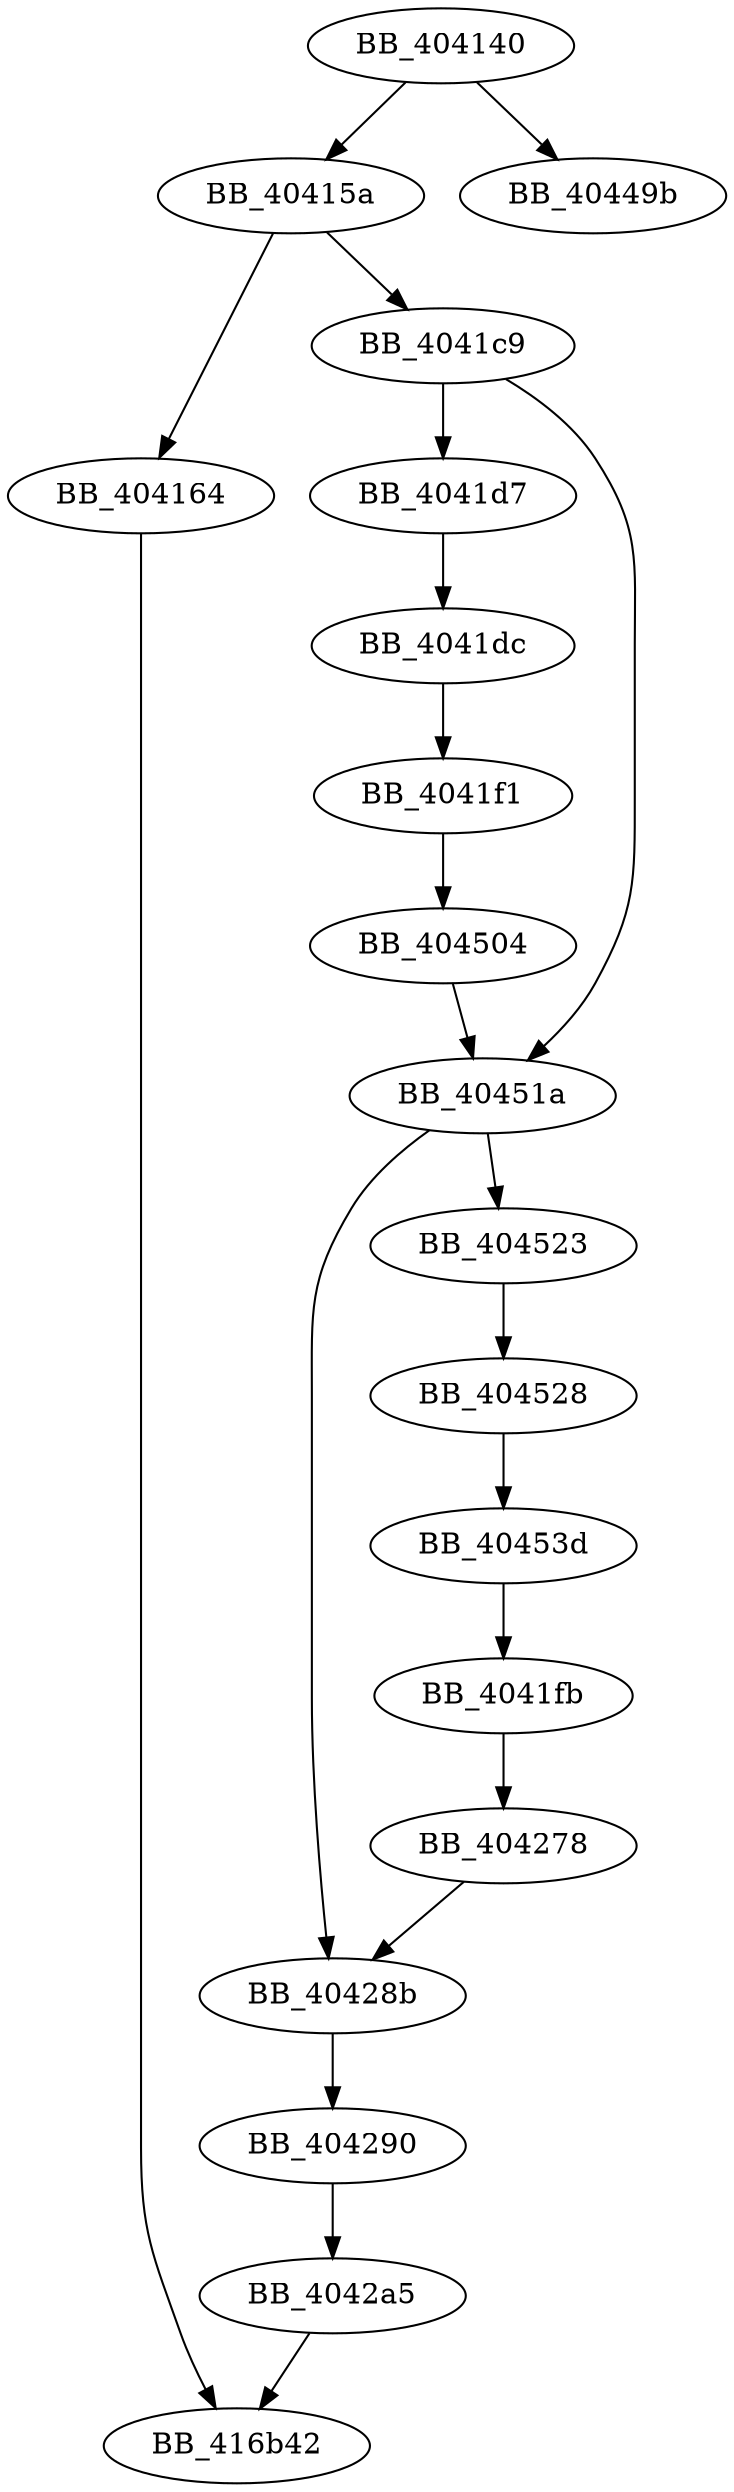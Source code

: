 DiGraph sub_404140{
BB_404140->BB_40415a
BB_404140->BB_40449b
BB_40415a->BB_404164
BB_40415a->BB_4041c9
BB_404164->BB_416b42
BB_4041c9->BB_4041d7
BB_4041c9->BB_40451a
BB_4041d7->BB_4041dc
BB_4041dc->BB_4041f1
BB_4041f1->BB_404504
BB_4041fb->BB_404278
BB_404278->BB_40428b
BB_40428b->BB_404290
BB_404290->BB_4042a5
BB_4042a5->BB_416b42
BB_404504->BB_40451a
BB_40451a->BB_40428b
BB_40451a->BB_404523
BB_404523->BB_404528
BB_404528->BB_40453d
BB_40453d->BB_4041fb
}
